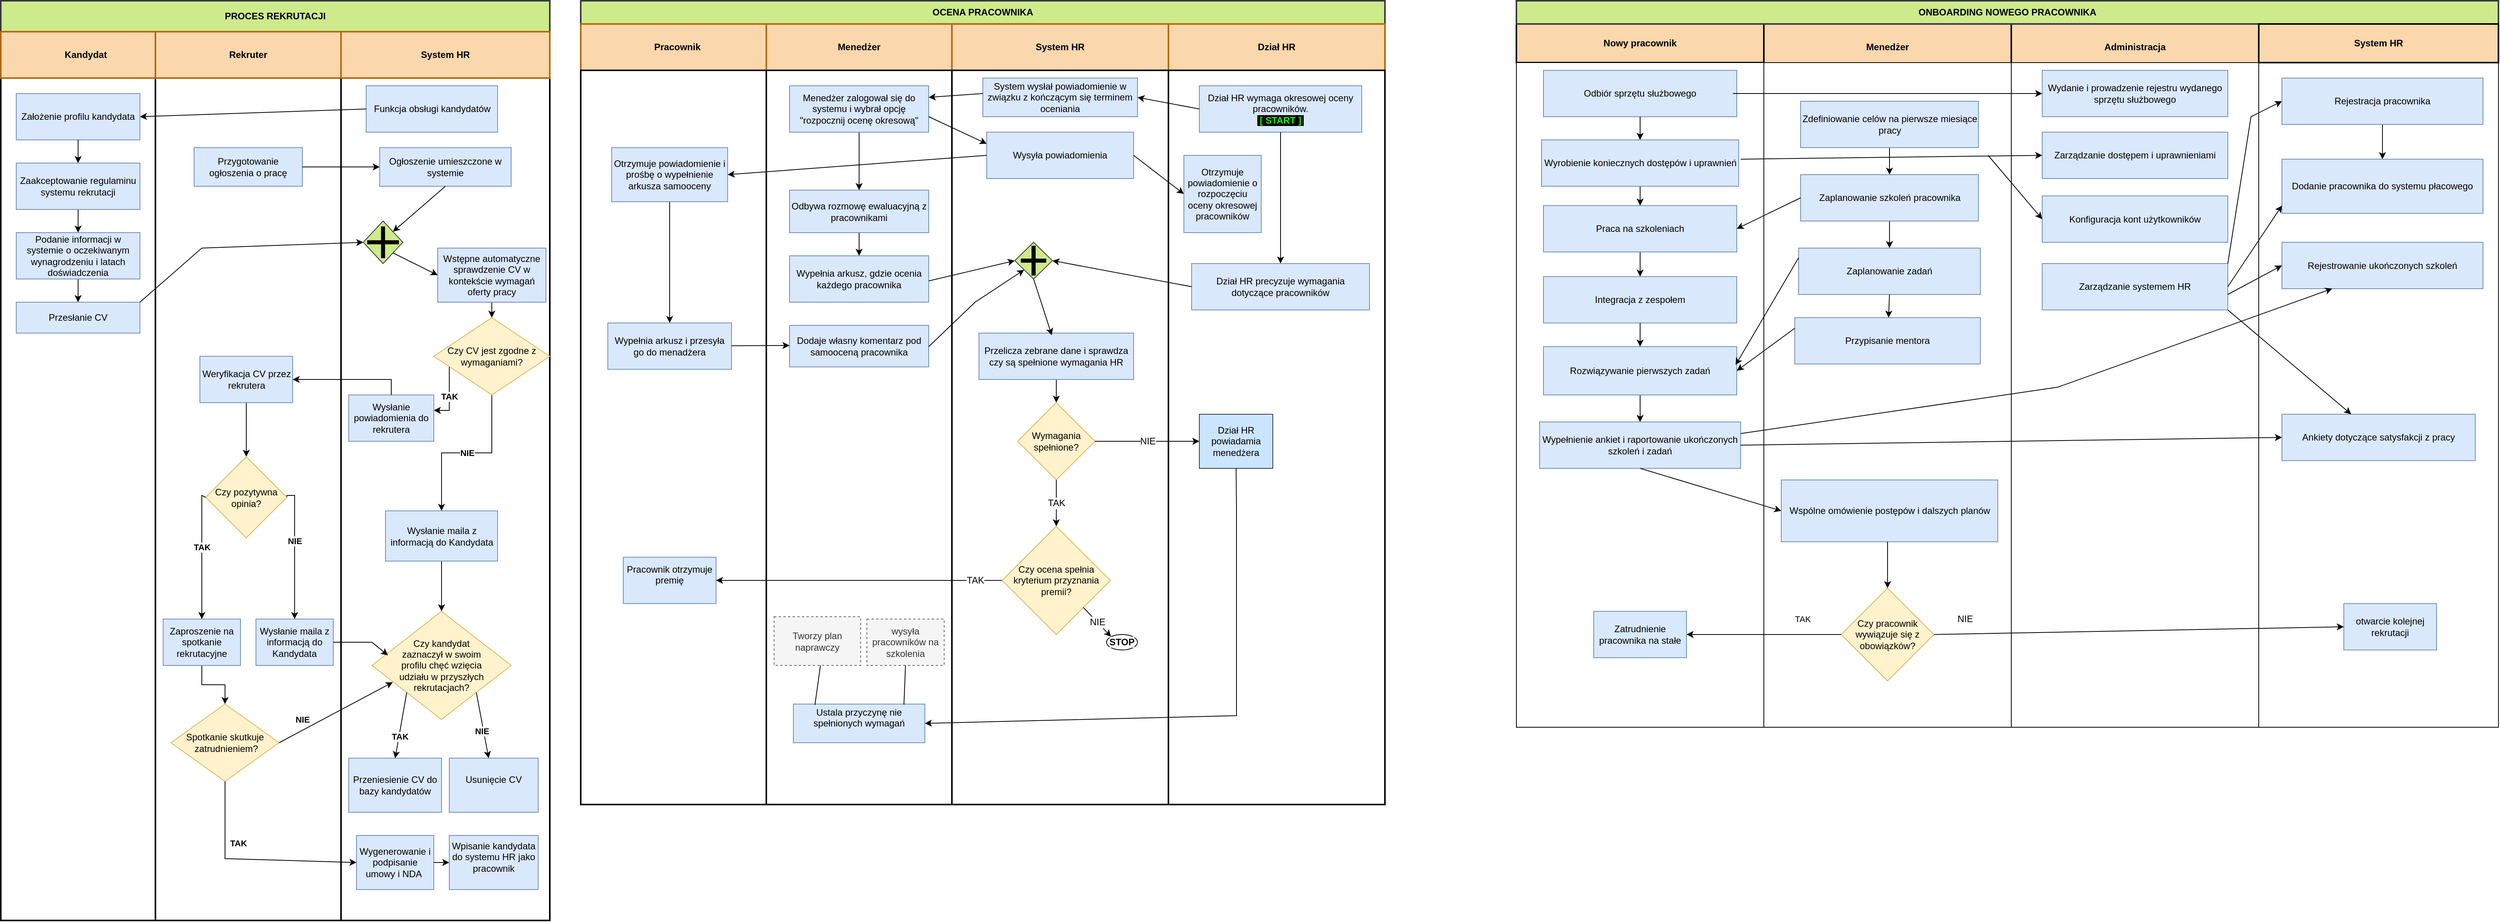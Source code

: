 <mxfile version="26.0.4">
  <diagram id="prtHgNgQTEPvFCAcTncT" name="Page-1">
    <mxGraphModel dx="1453" dy="813" grid="1" gridSize="10" guides="1" tooltips="1" connect="1" arrows="1" fold="1" page="1" pageScale="1" pageWidth="3300" pageHeight="2339" math="0" shadow="0">
      <root>
        <mxCell id="0" />
        <mxCell id="1" parent="0" />
        <mxCell id="icHruYLdTanhfY2WVvGW-3" value="" style="rounded=0;whiteSpace=wrap;html=1;strokeWidth=2;" vertex="1" parent="1">
          <mxGeometry x="40" y="100" width="200" height="1150" as="geometry" />
        </mxCell>
        <mxCell id="icHruYLdTanhfY2WVvGW-4" value="" style="rounded=0;whiteSpace=wrap;html=1;strokeWidth=2;" vertex="1" parent="1">
          <mxGeometry x="240" y="95" width="250" height="1155" as="geometry" />
        </mxCell>
        <mxCell id="icHruYLdTanhfY2WVvGW-5" value="" style="rounded=0;whiteSpace=wrap;html=1;fontStyle=1;fontSize=12;strokeWidth=2;" vertex="1" parent="1">
          <mxGeometry x="480" y="100" width="270" height="1150" as="geometry" />
        </mxCell>
        <mxCell id="icHruYLdTanhfY2WVvGW-6" value="PROCES REKRUTACJI" style="rounded=0;whiteSpace=wrap;html=1;align=center;fillColor=#cdeb8b;strokeColor=#36393d;fontStyle=1;strokeWidth=2;" vertex="1" parent="1">
          <mxGeometry x="40" y="60" width="710" height="40" as="geometry" />
        </mxCell>
        <mxCell id="icHruYLdTanhfY2WVvGW-7" value="Kandydat" style="rounded=0;whiteSpace=wrap;html=1;fillColor=#fad7ac;strokeColor=#b46504;fontStyle=1;strokeWidth=2;" vertex="1" parent="1">
          <mxGeometry x="40" y="100" width="220" height="60" as="geometry" />
        </mxCell>
        <mxCell id="icHruYLdTanhfY2WVvGW-8" value="Rekruter" style="rounded=0;whiteSpace=wrap;html=1;fillColor=#fad7ac;strokeColor=#b46504;fontStyle=1;strokeWidth=2;" vertex="1" parent="1">
          <mxGeometry x="240" y="100" width="240" height="60" as="geometry" />
        </mxCell>
        <mxCell id="icHruYLdTanhfY2WVvGW-9" value="System HR" style="rounded=0;whiteSpace=wrap;html=1;fillColor=#fad7ac;strokeColor=#b46504;fontStyle=1;strokeWidth=2;" vertex="1" parent="1">
          <mxGeometry x="480" y="100" width="270" height="60" as="geometry" />
        </mxCell>
        <mxCell id="icHruYLdTanhfY2WVvGW-13" value="Przesłanie CV" style="rounded=0;whiteSpace=wrap;html=1;fillColor=#dae8fc;strokeColor=#6c8ebf;" vertex="1" parent="1">
          <mxGeometry x="60" y="450" width="160" height="40" as="geometry" />
        </mxCell>
        <mxCell id="icHruYLdTanhfY2WVvGW-14" value="Przygotowanie ogłoszenia o pracę" style="rounded=0;whiteSpace=wrap;html=1;fillColor=#dae8fc;strokeColor=#6c8ebf;" vertex="1" parent="1">
          <mxGeometry x="290" y="250" width="140" height="50" as="geometry" />
        </mxCell>
        <mxCell id="icHruYLdTanhfY2WVvGW-25" value="" style="edgeStyle=orthogonalEdgeStyle;rounded=0;orthogonalLoop=1;jettySize=auto;html=1;" edge="1" parent="1" source="icHruYLdTanhfY2WVvGW-15" target="icHruYLdTanhfY2WVvGW-24">
          <mxGeometry relative="1" as="geometry" />
        </mxCell>
        <mxCell id="icHruYLdTanhfY2WVvGW-15" value="Wstępne automatyczne sprawdzenie CV w kontekście wymagań oferty pracy" style="rounded=0;whiteSpace=wrap;html=1;fillColor=#dae8fc;strokeColor=#6c8ebf;" vertex="1" parent="1">
          <mxGeometry x="605" y="380" width="140" height="70" as="geometry" />
        </mxCell>
        <mxCell id="icHruYLdTanhfY2WVvGW-16" value="Ogłoszenie umieszczone w systemie" style="rounded=0;whiteSpace=wrap;html=1;fillColor=#dae8fc;strokeColor=#6c8ebf;" vertex="1" parent="1">
          <mxGeometry x="530" y="250" width="170" height="50" as="geometry" />
        </mxCell>
        <mxCell id="icHruYLdTanhfY2WVvGW-42" value="NIE" style="edgeStyle=orthogonalEdgeStyle;rounded=0;orthogonalLoop=1;jettySize=auto;html=1;fontStyle=1" edge="1" parent="1" source="icHruYLdTanhfY2WVvGW-24" target="icHruYLdTanhfY2WVvGW-41">
          <mxGeometry relative="1" as="geometry" />
        </mxCell>
        <mxCell id="icHruYLdTanhfY2WVvGW-77" value="TAK" style="edgeStyle=orthogonalEdgeStyle;rounded=0;orthogonalLoop=1;jettySize=auto;html=1;fontStyle=1" edge="1" parent="1" source="icHruYLdTanhfY2WVvGW-24" target="icHruYLdTanhfY2WVvGW-76">
          <mxGeometry relative="1" as="geometry">
            <Array as="points">
              <mxPoint x="620" y="525" />
              <mxPoint x="620" y="590" />
            </Array>
          </mxGeometry>
        </mxCell>
        <mxCell id="icHruYLdTanhfY2WVvGW-24" value="Czy CV jest zgodne z wymaganiami?" style="rhombus;whiteSpace=wrap;html=1;fillColor=#fff2cc;strokeColor=#d6b656;" vertex="1" parent="1">
          <mxGeometry x="600" y="470" width="150" height="100" as="geometry" />
        </mxCell>
        <mxCell id="icHruYLdTanhfY2WVvGW-128" value="" style="edgeStyle=orthogonalEdgeStyle;rounded=0;orthogonalLoop=1;jettySize=auto;html=1;" edge="1" parent="1" source="icHruYLdTanhfY2WVvGW-37" target="icHruYLdTanhfY2WVvGW-43">
          <mxGeometry relative="1" as="geometry" />
        </mxCell>
        <mxCell id="icHruYLdTanhfY2WVvGW-37" value="Weryfikacja CV przez rekrutera" style="rounded=0;whiteSpace=wrap;html=1;fillColor=#dae8fc;strokeColor=#6c8ebf;" vertex="1" parent="1">
          <mxGeometry x="297.5" y="520" width="120" height="60" as="geometry" />
        </mxCell>
        <mxCell id="icHruYLdTanhfY2WVvGW-91" value="" style="edgeStyle=orthogonalEdgeStyle;rounded=0;orthogonalLoop=1;jettySize=auto;html=1;" edge="1" parent="1" source="icHruYLdTanhfY2WVvGW-41" target="icHruYLdTanhfY2WVvGW-80">
          <mxGeometry relative="1" as="geometry" />
        </mxCell>
        <mxCell id="icHruYLdTanhfY2WVvGW-41" value="&lt;div&gt;&lt;span style=&quot;background-color: transparent; color: light-dark(rgb(0, 0, 0), rgb(255, 255, 255));&quot;&gt;Wysłanie maila&amp;nbsp;&lt;/span&gt;&lt;span style=&quot;background-color: transparent; color: light-dark(rgb(0, 0, 0), rgb(255, 255, 255));&quot;&gt;z informacją&amp;nbsp;&lt;/span&gt;&lt;span style=&quot;background-color: transparent; color: light-dark(rgb(0, 0, 0), rgb(255, 255, 255));&quot;&gt;do Kandydata&lt;/span&gt;&lt;/div&gt;" style="whiteSpace=wrap;html=1;fillColor=#dae8fc;strokeColor=#6c8ebf;" vertex="1" parent="1">
          <mxGeometry x="537.5" y="720" width="145" height="65" as="geometry" />
        </mxCell>
        <mxCell id="icHruYLdTanhfY2WVvGW-47" value="NIE" style="edgeStyle=orthogonalEdgeStyle;rounded=0;orthogonalLoop=1;jettySize=auto;html=1;entryX=0.5;entryY=0;entryDx=0;entryDy=0;exitX=1;exitY=0.5;exitDx=0;exitDy=0;fontStyle=1" edge="1" parent="1" source="icHruYLdTanhfY2WVvGW-43" target="icHruYLdTanhfY2WVvGW-45">
          <mxGeometry x="-0.174" relative="1" as="geometry">
            <mxPoint x="410" y="550.075" as="sourcePoint" />
            <mxPoint x="445" y="772.53" as="targetPoint" />
            <Array as="points">
              <mxPoint x="410" y="700" />
              <mxPoint x="420" y="700" />
            </Array>
            <mxPoint as="offset" />
          </mxGeometry>
        </mxCell>
        <mxCell id="icHruYLdTanhfY2WVvGW-43" value="Czy pozytywna opinia?" style="rhombus;whiteSpace=wrap;html=1;rounded=0;fillColor=#fff2cc;strokeColor=#d6b656;" vertex="1" parent="1">
          <mxGeometry x="305" y="650" width="105" height="105" as="geometry" />
        </mxCell>
        <mxCell id="icHruYLdTanhfY2WVvGW-45" value="Wysłanie maila z informacją do Kandydata" style="whiteSpace=wrap;html=1;rounded=0;fillColor=#dae8fc;strokeColor=#6c8ebf;" vertex="1" parent="1">
          <mxGeometry x="370" y="860" width="100" height="60" as="geometry" />
        </mxCell>
        <mxCell id="icHruYLdTanhfY2WVvGW-194" value="" style="edgeStyle=orthogonalEdgeStyle;rounded=0;orthogonalLoop=1;jettySize=auto;html=1;" edge="1" parent="1" source="icHruYLdTanhfY2WVvGW-51" target="icHruYLdTanhfY2WVvGW-193">
          <mxGeometry relative="1" as="geometry" />
        </mxCell>
        <mxCell id="icHruYLdTanhfY2WVvGW-51" value="Zaproszenie na spotkanie rekrutacyjne" style="rounded=0;whiteSpace=wrap;html=1;fillColor=#dae8fc;strokeColor=#6c8ebf;" vertex="1" parent="1">
          <mxGeometry x="250" y="860" width="100" height="60" as="geometry" />
        </mxCell>
        <mxCell id="icHruYLdTanhfY2WVvGW-55" value="TAK" style="endArrow=classic;html=1;rounded=0;exitX=0;exitY=0.5;exitDx=0;exitDy=0;entryX=0.5;entryY=0;entryDx=0;entryDy=0;fontStyle=1" edge="1" parent="1" source="icHruYLdTanhfY2WVvGW-43" target="icHruYLdTanhfY2WVvGW-51">
          <mxGeometry x="-0.116" width="50" height="50" relative="1" as="geometry">
            <mxPoint x="260" y="690" as="sourcePoint" />
            <mxPoint x="310" y="640" as="targetPoint" />
            <Array as="points">
              <mxPoint x="300" y="700" />
            </Array>
            <mxPoint as="offset" />
          </mxGeometry>
        </mxCell>
        <mxCell id="icHruYLdTanhfY2WVvGW-68" value="" style="edgeStyle=orthogonalEdgeStyle;rounded=0;orthogonalLoop=1;jettySize=auto;html=1;" edge="1" parent="1" source="icHruYLdTanhfY2WVvGW-56" target="icHruYLdTanhfY2WVvGW-58">
          <mxGeometry relative="1" as="geometry" />
        </mxCell>
        <mxCell id="icHruYLdTanhfY2WVvGW-56" value="Zaakceptowanie regulaminu systemu rekrutacji" style="rounded=0;whiteSpace=wrap;html=1;fillColor=#dae8fc;strokeColor=#6c8ebf;" vertex="1" parent="1">
          <mxGeometry x="60" y="270" width="160" height="60" as="geometry" />
        </mxCell>
        <mxCell id="icHruYLdTanhfY2WVvGW-69" value="" style="edgeStyle=orthogonalEdgeStyle;rounded=0;orthogonalLoop=1;jettySize=auto;html=1;" edge="1" parent="1" source="icHruYLdTanhfY2WVvGW-58" target="icHruYLdTanhfY2WVvGW-13">
          <mxGeometry relative="1" as="geometry" />
        </mxCell>
        <mxCell id="icHruYLdTanhfY2WVvGW-58" value="Podanie informacji w systemie o oczekiwanym wynagrodzeniu i latach doświadczenia" style="rounded=0;whiteSpace=wrap;html=1;fillColor=#dae8fc;strokeColor=#6c8ebf;" vertex="1" parent="1">
          <mxGeometry x="60" y="360" width="160" height="60" as="geometry" />
        </mxCell>
        <mxCell id="icHruYLdTanhfY2WVvGW-59" value="Założenie profilu kandydata" style="rounded=0;whiteSpace=wrap;html=1;fillColor=#dae8fc;strokeColor=#6c8ebf;" vertex="1" parent="1">
          <mxGeometry x="60" y="180" width="160" height="60" as="geometry" />
        </mxCell>
        <mxCell id="icHruYLdTanhfY2WVvGW-60" value="Funkcja obsługi kandydatów" style="rounded=0;whiteSpace=wrap;html=1;fillColor=#dae8fc;strokeColor=#6c8ebf;" vertex="1" parent="1">
          <mxGeometry x="512.5" y="170" width="170" height="60" as="geometry" />
        </mxCell>
        <mxCell id="icHruYLdTanhfY2WVvGW-63" value="" style="endArrow=classic;html=1;rounded=0;entryX=1;entryY=0.5;entryDx=0;entryDy=0;exitX=0;exitY=0.5;exitDx=0;exitDy=0;" edge="1" parent="1" source="icHruYLdTanhfY2WVvGW-60" target="icHruYLdTanhfY2WVvGW-59">
          <mxGeometry width="50" height="50" relative="1" as="geometry">
            <mxPoint x="520" y="210" as="sourcePoint" />
            <mxPoint x="580" y="160" as="targetPoint" />
          </mxGeometry>
        </mxCell>
        <mxCell id="icHruYLdTanhfY2WVvGW-65" value="" style="endArrow=classic;html=1;rounded=0;entryX=0.5;entryY=0;entryDx=0;entryDy=0;exitX=0.5;exitY=1;exitDx=0;exitDy=0;" edge="1" parent="1" source="icHruYLdTanhfY2WVvGW-59" target="icHruYLdTanhfY2WVvGW-56">
          <mxGeometry width="50" height="50" relative="1" as="geometry">
            <mxPoint x="160" y="240" as="sourcePoint" />
            <mxPoint x="210" y="190" as="targetPoint" />
          </mxGeometry>
        </mxCell>
        <mxCell id="icHruYLdTanhfY2WVvGW-74" value="" style="endArrow=classic;html=1;rounded=0;entryX=0;entryY=0.5;entryDx=0;entryDy=0;exitX=1;exitY=0.5;exitDx=0;exitDy=0;" edge="1" parent="1" source="icHruYLdTanhfY2WVvGW-14" target="icHruYLdTanhfY2WVvGW-16">
          <mxGeometry width="50" height="50" relative="1" as="geometry">
            <mxPoint x="430" y="290" as="sourcePoint" />
            <mxPoint x="480" y="240" as="targetPoint" />
          </mxGeometry>
        </mxCell>
        <mxCell id="icHruYLdTanhfY2WVvGW-76" value="Wysłanie powiadomienia do rekrutera" style="rounded=0;whiteSpace=wrap;html=1;fillColor=#dae8fc;strokeColor=#6c8ebf;" vertex="1" parent="1">
          <mxGeometry x="490" y="570" width="110" height="60" as="geometry" />
        </mxCell>
        <mxCell id="icHruYLdTanhfY2WVvGW-78" value="" style="endArrow=classic;html=1;rounded=0;entryX=1;entryY=0.5;entryDx=0;entryDy=0;exitX=0.5;exitY=0;exitDx=0;exitDy=0;" edge="1" parent="1" source="icHruYLdTanhfY2WVvGW-76" target="icHruYLdTanhfY2WVvGW-37">
          <mxGeometry width="50" height="50" relative="1" as="geometry">
            <mxPoint x="540" y="542.5" as="sourcePoint" />
            <mxPoint x="590" y="492.5" as="targetPoint" />
            <Array as="points">
              <mxPoint x="545" y="550" />
            </Array>
          </mxGeometry>
        </mxCell>
        <mxCell id="icHruYLdTanhfY2WVvGW-80" value="Czy kandydat &lt;br&gt;zaznaczył w swoim &lt;br&gt;profilu chęć wzięcia &lt;br&gt;udziału w przyszłych rekrutacjach?" style="rhombus;whiteSpace=wrap;html=1;fillColor=#fff2cc;strokeColor=#d6b656;" vertex="1" parent="1">
          <mxGeometry x="520" y="850" width="180" height="140" as="geometry" />
        </mxCell>
        <mxCell id="icHruYLdTanhfY2WVvGW-92" value="&lt;div&gt;&lt;br&gt;&lt;/div&gt;Usunięcie CV&lt;br&gt;&lt;br&gt;&lt;div&gt;&lt;br/&gt;&lt;/div&gt;" style="rounded=0;whiteSpace=wrap;html=1;fillColor=#dae8fc;strokeColor=#6c8ebf;" vertex="1" parent="1">
          <mxGeometry x="620" y="1040" width="115" height="70" as="geometry" />
        </mxCell>
        <mxCell id="icHruYLdTanhfY2WVvGW-93" value="&lt;br&gt;Przeniesienie CV do bazy kandydatów&lt;br&gt;&lt;div&gt;&lt;br/&gt;&lt;/div&gt;" style="rounded=0;whiteSpace=wrap;html=1;fillColor=#dae8fc;strokeColor=#6c8ebf;" vertex="1" parent="1">
          <mxGeometry x="490" y="1040" width="120" height="70" as="geometry" />
        </mxCell>
        <mxCell id="icHruYLdTanhfY2WVvGW-96" value="" style="endArrow=classic;html=1;rounded=0;entryX=0.5;entryY=0;entryDx=0;entryDy=0;exitX=0;exitY=1;exitDx=0;exitDy=0;" edge="1" parent="1" source="icHruYLdTanhfY2WVvGW-80" target="icHruYLdTanhfY2WVvGW-93">
          <mxGeometry width="50" height="50" relative="1" as="geometry">
            <mxPoint x="560" y="840" as="sourcePoint" />
            <mxPoint x="610" y="790" as="targetPoint" />
            <Array as="points" />
          </mxGeometry>
        </mxCell>
        <mxCell id="icHruYLdTanhfY2WVvGW-99" value="TAK" style="edgeLabel;html=1;align=center;verticalAlign=middle;resizable=0;points=[];fontStyle=1" vertex="1" connectable="0" parent="icHruYLdTanhfY2WVvGW-96">
          <mxGeometry x="0.317" y="1" relative="1" as="geometry">
            <mxPoint as="offset" />
          </mxGeometry>
        </mxCell>
        <mxCell id="icHruYLdTanhfY2WVvGW-97" value="" style="endArrow=classic;html=1;rounded=0;exitX=1;exitY=1;exitDx=0;exitDy=0;" edge="1" parent="1" source="icHruYLdTanhfY2WVvGW-80" target="icHruYLdTanhfY2WVvGW-92">
          <mxGeometry width="50" height="50" relative="1" as="geometry">
            <mxPoint x="630" y="940" as="sourcePoint" />
            <mxPoint x="680" y="890" as="targetPoint" />
          </mxGeometry>
        </mxCell>
        <mxCell id="icHruYLdTanhfY2WVvGW-98" value="NIE" style="edgeLabel;html=1;align=center;verticalAlign=middle;resizable=0;points=[];fontStyle=1" vertex="1" connectable="0" parent="icHruYLdTanhfY2WVvGW-97">
          <mxGeometry x="-0.04" y="-1" relative="1" as="geometry">
            <mxPoint y="9" as="offset" />
          </mxGeometry>
        </mxCell>
        <mxCell id="icHruYLdTanhfY2WVvGW-101" value="" style="rhombus;whiteSpace=wrap;html=1;fillColor=#cdeb8b;strokeColor=#36393d;" vertex="1" parent="1">
          <mxGeometry x="508.75" y="345" width="51.25" height="55" as="geometry" />
        </mxCell>
        <mxCell id="icHruYLdTanhfY2WVvGW-102" value="" style="shape=cross;whiteSpace=wrap;html=1;shadow=0;gradientColor=none;fillColor=#000000;size=0.104;" vertex="1" parent="1">
          <mxGeometry x="514.38" y="352.5" width="40" height="40" as="geometry" />
        </mxCell>
        <mxCell id="icHruYLdTanhfY2WVvGW-105" value="" style="endArrow=classic;html=1;rounded=0;entryX=0;entryY=0.5;entryDx=0;entryDy=0;" edge="1" parent="1" target="icHruYLdTanhfY2WVvGW-101">
          <mxGeometry width="50" height="50" relative="1" as="geometry">
            <mxPoint x="220" y="450" as="sourcePoint" />
            <mxPoint x="270" y="400" as="targetPoint" />
            <Array as="points">
              <mxPoint x="300" y="380" />
            </Array>
          </mxGeometry>
        </mxCell>
        <mxCell id="icHruYLdTanhfY2WVvGW-106" value="" style="endArrow=classic;html=1;rounded=0;entryX=1;entryY=0;entryDx=0;entryDy=0;exitX=0.5;exitY=1;exitDx=0;exitDy=0;" edge="1" parent="1" source="icHruYLdTanhfY2WVvGW-16" target="icHruYLdTanhfY2WVvGW-101">
          <mxGeometry width="50" height="50" relative="1" as="geometry">
            <mxPoint x="600" y="310" as="sourcePoint" />
            <mxPoint x="650" y="260" as="targetPoint" />
          </mxGeometry>
        </mxCell>
        <mxCell id="icHruYLdTanhfY2WVvGW-108" value="" style="endArrow=classic;html=1;rounded=0;entryX=0;entryY=0.5;entryDx=0;entryDy=0;exitX=1;exitY=1;exitDx=0;exitDy=0;" edge="1" parent="1" source="icHruYLdTanhfY2WVvGW-101" target="icHruYLdTanhfY2WVvGW-15">
          <mxGeometry width="50" height="50" relative="1" as="geometry">
            <mxPoint x="555" y="395" as="sourcePoint" />
            <mxPoint x="605" y="345" as="targetPoint" />
          </mxGeometry>
        </mxCell>
        <mxCell id="icHruYLdTanhfY2WVvGW-129" value="" style="endArrow=classic;html=1;rounded=0;entryX=0.115;entryY=0.407;entryDx=0;entryDy=0;entryPerimeter=0;" edge="1" parent="1" target="icHruYLdTanhfY2WVvGW-80">
          <mxGeometry width="50" height="50" relative="1" as="geometry">
            <mxPoint x="470" y="890" as="sourcePoint" />
            <mxPoint x="520" y="840" as="targetPoint" />
            <Array as="points">
              <mxPoint x="520" y="890" />
            </Array>
          </mxGeometry>
        </mxCell>
        <mxCell id="icHruYLdTanhfY2WVvGW-130" value="OCENA PRACOWNIKA" style="rounded=0;whiteSpace=wrap;html=1;fillColor=#cdeb8b;strokeColor=#36393d;fontStyle=1;strokeWidth=2;" vertex="1" parent="1">
          <mxGeometry x="790" y="60" width="1040" height="30" as="geometry" />
        </mxCell>
        <mxCell id="icHruYLdTanhfY2WVvGW-131" value="Pracownik" style="rounded=0;whiteSpace=wrap;html=1;fillColor=#fad7ac;strokeColor=#b46504;fontStyle=1;strokeWidth=2;" vertex="1" parent="1">
          <mxGeometry x="790" y="90" width="250" height="60" as="geometry" />
        </mxCell>
        <mxCell id="icHruYLdTanhfY2WVvGW-132" value="Menedżer" style="rounded=0;whiteSpace=wrap;html=1;fillColor=#fad7ac;strokeColor=#b46504;fontStyle=1;strokeWidth=2;" vertex="1" parent="1">
          <mxGeometry x="1030" y="90" width="240" height="60" as="geometry" />
        </mxCell>
        <mxCell id="icHruYLdTanhfY2WVvGW-133" value="System HR" style="rounded=0;whiteSpace=wrap;html=1;fillColor=#fad7ac;strokeColor=#b46504;fontStyle=1;strokeWidth=2;" vertex="1" parent="1">
          <mxGeometry x="1270" y="90" width="280" height="60" as="geometry" />
        </mxCell>
        <mxCell id="icHruYLdTanhfY2WVvGW-135" value="Dział HR" style="rounded=0;whiteSpace=wrap;html=1;fillColor=#fad7ac;strokeColor=#b46504;fontStyle=1;strokeWidth=2;" vertex="1" parent="1">
          <mxGeometry x="1550" y="90" width="280" height="60" as="geometry" />
        </mxCell>
        <mxCell id="icHruYLdTanhfY2WVvGW-136" value="" style="rounded=0;whiteSpace=wrap;html=1;strokeWidth=2;" vertex="1" parent="1">
          <mxGeometry x="790" y="150" width="240" height="950" as="geometry" />
        </mxCell>
        <mxCell id="icHruYLdTanhfY2WVvGW-137" value="" style="rounded=0;whiteSpace=wrap;html=1;strokeWidth=2;" vertex="1" parent="1">
          <mxGeometry x="1030" y="150" width="240" height="950" as="geometry" />
        </mxCell>
        <mxCell id="icHruYLdTanhfY2WVvGW-138" value="" style="rounded=0;whiteSpace=wrap;html=1;strokeWidth=2;" vertex="1" parent="1">
          <mxGeometry x="1270" y="150" width="280" height="950" as="geometry" />
        </mxCell>
        <mxCell id="icHruYLdTanhfY2WVvGW-140" value="" style="rounded=0;whiteSpace=wrap;html=1;strokeWidth=2;fillColor=light-dark(#FFFFFF,#EDEDED);" vertex="1" parent="1">
          <mxGeometry x="1550" y="150" width="280" height="950" as="geometry" />
        </mxCell>
        <mxCell id="icHruYLdTanhfY2WVvGW-180" value="" style="edgeStyle=orthogonalEdgeStyle;rounded=0;orthogonalLoop=1;jettySize=auto;html=1;" edge="1" parent="1" source="icHruYLdTanhfY2WVvGW-142" target="icHruYLdTanhfY2WVvGW-179">
          <mxGeometry relative="1" as="geometry" />
        </mxCell>
        <mxCell id="icHruYLdTanhfY2WVvGW-142" value="Menedżer zalogował się do systemu i wybrał opcję &quot;rozpocznij ocenę okresową&quot;" style="rounded=0;whiteSpace=wrap;html=1;fillColor=#dae8fc;strokeColor=#6c8ebf;" vertex="1" parent="1">
          <mxGeometry x="1060" y="170" width="180" height="60" as="geometry" />
        </mxCell>
        <mxCell id="icHruYLdTanhfY2WVvGW-143" value="Wysyła powiadomienia" style="rounded=0;whiteSpace=wrap;html=1;fillColor=#dae8fc;strokeColor=#6c8ebf;" vertex="1" parent="1">
          <mxGeometry x="1315" y="230" width="190" height="60" as="geometry" />
        </mxCell>
        <mxCell id="icHruYLdTanhfY2WVvGW-144" value="" style="endArrow=classic;html=1;rounded=0;entryX=0;entryY=0.25;entryDx=0;entryDy=0;exitX=1;exitY=0.5;exitDx=0;exitDy=0;" edge="1" parent="1" target="icHruYLdTanhfY2WVvGW-143">
          <mxGeometry width="50" height="50" relative="1" as="geometry">
            <mxPoint x="1240" y="210" as="sourcePoint" />
            <mxPoint x="1315" y="260" as="targetPoint" />
          </mxGeometry>
        </mxCell>
        <mxCell id="icHruYLdTanhfY2WVvGW-154" value="" style="edgeStyle=orthogonalEdgeStyle;rounded=0;orthogonalLoop=1;jettySize=auto;html=1;" edge="1" parent="1" source="icHruYLdTanhfY2WVvGW-146" target="icHruYLdTanhfY2WVvGW-153">
          <mxGeometry relative="1" as="geometry" />
        </mxCell>
        <mxCell id="icHruYLdTanhfY2WVvGW-146" value="Otrzymuje powiadomienie i prośbę o wypełnienie arkusza samooceny" style="rounded=0;whiteSpace=wrap;html=1;fillColor=#dae8fc;strokeColor=#6c8ebf;" vertex="1" parent="1">
          <mxGeometry x="830" y="250" width="150" height="70" as="geometry" />
        </mxCell>
        <mxCell id="icHruYLdTanhfY2WVvGW-147" value="Dział HR wymaga okresowej oceny pracowników.&lt;br&gt;&lt;div&gt;&lt;b style=&quot;color: rgb(0, 255, 0); background-color: rgb(0, 0, 0);&quot;&gt;&amp;nbsp;[ START ]&amp;nbsp;&lt;/b&gt;&lt;/div&gt;" style="rounded=0;whiteSpace=wrap;html=1;fillColor=#dae8fc;strokeColor=#6c8ebf;" vertex="1" parent="1">
          <mxGeometry x="1590" y="170" width="210" height="60" as="geometry" />
        </mxCell>
        <mxCell id="icHruYLdTanhfY2WVvGW-150" value="" style="endArrow=classic;html=1;rounded=0;entryX=0;entryY=0.5;entryDx=0;entryDy=0;exitX=1;exitY=0.5;exitDx=0;exitDy=0;" edge="1" parent="1" source="icHruYLdTanhfY2WVvGW-143" target="icHruYLdTanhfY2WVvGW-151">
          <mxGeometry width="50" height="50" relative="1" as="geometry">
            <mxPoint x="1505" y="260" as="sourcePoint" />
            <mxPoint x="1555" y="210" as="targetPoint" />
          </mxGeometry>
        </mxCell>
        <mxCell id="icHruYLdTanhfY2WVvGW-151" value="Otrzymuje powiadomienie o rozpoczęciu oceny okresowej pracowników" style="rounded=0;whiteSpace=wrap;html=1;fillColor=#dae8fc;strokeColor=#6c8ebf;" vertex="1" parent="1">
          <mxGeometry x="1570" y="260" width="100" height="100" as="geometry" />
        </mxCell>
        <mxCell id="icHruYLdTanhfY2WVvGW-152" value="" style="endArrow=classic;html=1;rounded=0;entryX=1;entryY=0.5;entryDx=0;entryDy=0;" edge="1" parent="1" target="icHruYLdTanhfY2WVvGW-146">
          <mxGeometry width="50" height="50" relative="1" as="geometry">
            <mxPoint x="1315" y="260" as="sourcePoint" />
            <mxPoint x="1365" y="210" as="targetPoint" />
          </mxGeometry>
        </mxCell>
        <mxCell id="icHruYLdTanhfY2WVvGW-153" value="Wypełnia arkusz i przesyła go do menadżera" style="whiteSpace=wrap;html=1;rounded=0;fillColor=#dae8fc;strokeColor=#6c8ebf;" vertex="1" parent="1">
          <mxGeometry x="825" y="476.88" width="160" height="60" as="geometry" />
        </mxCell>
        <mxCell id="icHruYLdTanhfY2WVvGW-187" value="" style="edgeStyle=orthogonalEdgeStyle;rounded=0;orthogonalLoop=1;jettySize=auto;html=1;" edge="1" parent="1" source="icHruYLdTanhfY2WVvGW-155" target="icHruYLdTanhfY2WVvGW-186">
          <mxGeometry relative="1" as="geometry" />
        </mxCell>
        <mxCell id="icHruYLdTanhfY2WVvGW-155" value="Przelicza zebrane dane i sprawdza czy są spełnione wymagania HR" style="rounded=0;whiteSpace=wrap;html=1;fillColor=#dae8fc;strokeColor=#6c8ebf;" vertex="1" parent="1">
          <mxGeometry x="1305" y="490" width="200" height="60" as="geometry" />
        </mxCell>
        <mxCell id="icHruYLdTanhfY2WVvGW-157" value="Wypełnia arkusz, gdzie ocenia każdego pracownika" style="rounded=0;whiteSpace=wrap;html=1;fillColor=#dae8fc;strokeColor=#6c8ebf;" vertex="1" parent="1">
          <mxGeometry x="1060" y="390" width="180" height="60" as="geometry" />
        </mxCell>
        <mxCell id="icHruYLdTanhfY2WVvGW-167" value="" style="endArrow=classic;html=1;rounded=0;entryX=0.5;entryY=0;entryDx=0;entryDy=0;exitX=0.5;exitY=1;exitDx=0;exitDy=0;" edge="1" parent="1" source="icHruYLdTanhfY2WVvGW-147" target="icHruYLdTanhfY2WVvGW-168">
          <mxGeometry width="50" height="50" relative="1" as="geometry">
            <mxPoint x="1690" y="230" as="sourcePoint" />
            <mxPoint x="1690" y="390" as="targetPoint" />
          </mxGeometry>
        </mxCell>
        <mxCell id="icHruYLdTanhfY2WVvGW-168" value="Dział HR precyzuje wymagania &lt;br&gt;dotyczące pracowników" style="rounded=0;whiteSpace=wrap;html=1;fillColor=#dae8fc;strokeColor=#6c8ebf;" vertex="1" parent="1">
          <mxGeometry x="1580" y="400" width="230" height="60" as="geometry" />
        </mxCell>
        <mxCell id="icHruYLdTanhfY2WVvGW-171" value="Dodaje własny komentarz pod samooceną pracownika" style="rounded=0;whiteSpace=wrap;html=1;fillColor=#dae8fc;strokeColor=#6c8ebf;" vertex="1" parent="1">
          <mxGeometry x="1060" y="480" width="180" height="53.76" as="geometry" />
        </mxCell>
        <mxCell id="icHruYLdTanhfY2WVvGW-172" value="" style="endArrow=classic;html=1;rounded=0;" edge="1" parent="1">
          <mxGeometry width="50" height="50" relative="1" as="geometry">
            <mxPoint x="985" y="506.35" as="sourcePoint" />
            <mxPoint x="1060" y="506" as="targetPoint" />
          </mxGeometry>
        </mxCell>
        <mxCell id="icHruYLdTanhfY2WVvGW-181" value="" style="edgeStyle=orthogonalEdgeStyle;rounded=0;orthogonalLoop=1;jettySize=auto;html=1;" edge="1" parent="1" source="icHruYLdTanhfY2WVvGW-179" target="icHruYLdTanhfY2WVvGW-157">
          <mxGeometry relative="1" as="geometry" />
        </mxCell>
        <mxCell id="icHruYLdTanhfY2WVvGW-179" value="Odbywa rozmowę ewaluacyjną z pracownikami" style="rounded=0;whiteSpace=wrap;html=1;fillColor=#dae8fc;strokeColor=#6c8ebf;" vertex="1" parent="1">
          <mxGeometry x="1060" y="305" width="180" height="55" as="geometry" />
        </mxCell>
        <mxCell id="icHruYLdTanhfY2WVvGW-186" value="Wymagania spełnione?" style="rhombus;whiteSpace=wrap;html=1;rounded=0;fillColor=#fff2cc;strokeColor=#d6b656;" vertex="1" parent="1">
          <mxGeometry x="1355" y="580" width="100" height="100" as="geometry" />
        </mxCell>
        <mxCell id="icHruYLdTanhfY2WVvGW-188" value="Dział HR powiadamia menedżera" style="rounded=0;whiteSpace=wrap;html=1;fillColor=#cce5ff;strokeColor=#36393d;" vertex="1" parent="1">
          <mxGeometry x="1590" y="595" width="95" height="70" as="geometry" />
        </mxCell>
        <mxCell id="icHruYLdTanhfY2WVvGW-190" value="NIE" style="endArrow=classic;html=1;rounded=0;entryX=0;entryY=0.5;entryDx=0;entryDy=0;exitX=1;exitY=0.5;exitDx=0;exitDy=0;fontSize=12;" edge="1" parent="1" source="icHruYLdTanhfY2WVvGW-186" target="icHruYLdTanhfY2WVvGW-188">
          <mxGeometry width="50" height="50" relative="1" as="geometry">
            <mxPoint x="1455" y="610" as="sourcePoint" />
            <mxPoint x="1505" y="560" as="targetPoint" />
          </mxGeometry>
        </mxCell>
        <mxCell id="icHruYLdTanhfY2WVvGW-193" value="Spotkanie skutkuje&lt;br&gt;&amp;nbsp;zatrudnieniem?" style="rhombus;whiteSpace=wrap;html=1;rounded=0;fillColor=#fff2cc;strokeColor=#d6b656;" vertex="1" parent="1">
          <mxGeometry x="260" y="970" width="140" height="100" as="geometry" />
        </mxCell>
        <mxCell id="icHruYLdTanhfY2WVvGW-199" value="Wygenerowanie i podpisanie umowy i NDA&amp;nbsp;" style="whiteSpace=wrap;html=1;rounded=0;fillColor=#dae8fc;strokeColor=#6c8ebf;" vertex="1" parent="1">
          <mxGeometry x="500" y="1140" width="100" height="70" as="geometry" />
        </mxCell>
        <mxCell id="icHruYLdTanhfY2WVvGW-202" value="" style="endArrow=classic;html=1;rounded=0;entryX=0;entryY=0.5;entryDx=0;entryDy=0;" edge="1" parent="1" target="icHruYLdTanhfY2WVvGW-199">
          <mxGeometry width="50" height="50" relative="1" as="geometry">
            <mxPoint x="330" y="1070" as="sourcePoint" />
            <mxPoint x="380" y="1020" as="targetPoint" />
            <Array as="points">
              <mxPoint x="330" y="1170" />
            </Array>
          </mxGeometry>
        </mxCell>
        <mxCell id="icHruYLdTanhfY2WVvGW-203" value="TAK" style="edgeLabel;html=1;align=center;verticalAlign=middle;resizable=0;points=[];fontStyle=1" vertex="1" connectable="0" parent="icHruYLdTanhfY2WVvGW-202">
          <mxGeometry x="0.248" y="2" relative="1" as="geometry">
            <mxPoint x="-52" y="-20" as="offset" />
          </mxGeometry>
        </mxCell>
        <mxCell id="icHruYLdTanhfY2WVvGW-205" value="" style="endArrow=classic;html=1;rounded=0;entryX=0.15;entryY=0.655;entryDx=0;entryDy=0;entryPerimeter=0;exitX=1;exitY=0.5;exitDx=0;exitDy=0;" edge="1" parent="1" source="icHruYLdTanhfY2WVvGW-193" target="icHruYLdTanhfY2WVvGW-80">
          <mxGeometry width="50" height="50" relative="1" as="geometry">
            <mxPoint x="377.86" y="1012.9" as="sourcePoint" />
            <mxPoint x="537.5" y="940.0" as="targetPoint" />
          </mxGeometry>
        </mxCell>
        <mxCell id="icHruYLdTanhfY2WVvGW-207" value="NIE" style="edgeLabel;html=1;align=center;verticalAlign=middle;resizable=0;points=[];fontStyle=1" vertex="1" connectable="0" parent="icHruYLdTanhfY2WVvGW-205">
          <mxGeometry x="-0.366" y="-1" relative="1" as="geometry">
            <mxPoint x="-17" y="-6" as="offset" />
          </mxGeometry>
        </mxCell>
        <mxCell id="icHruYLdTanhfY2WVvGW-209" value="" style="endArrow=classic;html=1;rounded=0;exitX=1;exitY=0.5;exitDx=0;exitDy=0;entryX=0;entryY=0.5;entryDx=0;entryDy=0;" edge="1" parent="1" source="icHruYLdTanhfY2WVvGW-199" target="icHruYLdTanhfY2WVvGW-210">
          <mxGeometry width="50" height="50" relative="1" as="geometry">
            <mxPoint x="620" y="1180" as="sourcePoint" />
            <mxPoint x="650" y="1180" as="targetPoint" />
          </mxGeometry>
        </mxCell>
        <mxCell id="icHruYLdTanhfY2WVvGW-210" value="Wpisanie kandydata do systemu HR jako pracownik&lt;br&gt;&lt;div&gt;&lt;br/&gt;&lt;/div&gt;" style="rounded=0;whiteSpace=wrap;html=1;fillColor=#dae8fc;strokeColor=#6c8ebf;" vertex="1" parent="1">
          <mxGeometry x="620" y="1140" width="115" height="70" as="geometry" />
        </mxCell>
        <mxCell id="icHruYLdTanhfY2WVvGW-215" value="" style="endArrow=classic;html=1;rounded=0;entryX=1;entryY=0.5;entryDx=0;entryDy=0;exitX=0.5;exitY=1;exitDx=0;exitDy=0;" edge="1" parent="1" source="icHruYLdTanhfY2WVvGW-188" target="icHruYLdTanhfY2WVvGW-213">
          <mxGeometry width="50" height="50" relative="1" as="geometry">
            <mxPoint x="1630" y="660" as="sourcePoint" />
            <mxPoint x="1680" y="595" as="targetPoint" />
            <Array as="points">
              <mxPoint x="1638" y="710" />
              <mxPoint x="1638" y="985" />
            </Array>
          </mxGeometry>
        </mxCell>
        <mxCell id="icHruYLdTanhfY2WVvGW-216" value="" style="rhombus;whiteSpace=wrap;html=1;fillColor=#cdeb8b;strokeColor=#36393d;" vertex="1" parent="1">
          <mxGeometry x="1351.25" y="372.5" width="48.75" height="47.5" as="geometry" />
        </mxCell>
        <mxCell id="icHruYLdTanhfY2WVvGW-217" value="" style="shape=cross;whiteSpace=wrap;html=1;size=0.135;fillColor=#000000;" vertex="1" parent="1">
          <mxGeometry x="1359.68" y="377.5" width="31.88" height="37.5" as="geometry" />
        </mxCell>
        <mxCell id="icHruYLdTanhfY2WVvGW-218" value="" style="endArrow=classic;html=1;rounded=0;entryX=0;entryY=1;entryDx=0;entryDy=0;" edge="1" parent="1" target="icHruYLdTanhfY2WVvGW-216">
          <mxGeometry width="50" height="50" relative="1" as="geometry">
            <mxPoint x="1240" y="507.5" as="sourcePoint" />
            <mxPoint x="1290" y="457.5" as="targetPoint" />
            <Array as="points">
              <mxPoint x="1300" y="450" />
            </Array>
          </mxGeometry>
        </mxCell>
        <mxCell id="icHruYLdTanhfY2WVvGW-219" value="" style="endArrow=classic;html=1;rounded=0;entryX=1;entryY=0.5;entryDx=0;entryDy=0;" edge="1" parent="1" target="icHruYLdTanhfY2WVvGW-216">
          <mxGeometry width="50" height="50" relative="1" as="geometry">
            <mxPoint x="1580" y="430" as="sourcePoint" />
            <mxPoint x="1630" y="380" as="targetPoint" />
          </mxGeometry>
        </mxCell>
        <mxCell id="icHruYLdTanhfY2WVvGW-221" value="" style="endArrow=classic;html=1;rounded=0;entryX=0;entryY=0.5;entryDx=0;entryDy=0;" edge="1" parent="1" target="icHruYLdTanhfY2WVvGW-216">
          <mxGeometry width="50" height="50" relative="1" as="geometry">
            <mxPoint x="1240" y="422.5" as="sourcePoint" />
            <mxPoint x="1290" y="372.5" as="targetPoint" />
          </mxGeometry>
        </mxCell>
        <mxCell id="icHruYLdTanhfY2WVvGW-222" value="" style="endArrow=classic;html=1;rounded=0;entryX=0.471;entryY=0.046;entryDx=0;entryDy=0;entryPerimeter=0;exitX=0.5;exitY=1;exitDx=0;exitDy=0;" edge="1" parent="1" source="icHruYLdTanhfY2WVvGW-216" target="icHruYLdTanhfY2WVvGW-155">
          <mxGeometry width="50" height="50" relative="1" as="geometry">
            <mxPoint x="1390" y="457.5" as="sourcePoint" />
            <mxPoint x="1440" y="407.5" as="targetPoint" />
          </mxGeometry>
        </mxCell>
        <mxCell id="icHruYLdTanhfY2WVvGW-225" value="Tworzy plan naprawczy" style="whiteSpace=wrap;html=1;rounded=0;dashed=1;fillColor=#f5f5f5;fontColor=#333333;strokeColor=#666666;" vertex="1" parent="1">
          <mxGeometry x="1040" y="857" width="112" height="63" as="geometry" />
        </mxCell>
        <mxCell id="icHruYLdTanhfY2WVvGW-230" value="wysyła pracowników na szkolenia" style="rounded=0;whiteSpace=wrap;html=1;dashed=1;fillColor=#f5f5f5;strokeColor=#666666;fontColor=#333333;" vertex="1" parent="1">
          <mxGeometry x="1160" y="860" width="100" height="60" as="geometry" />
        </mxCell>
        <mxCell id="icHruYLdTanhfY2WVvGW-213" value="Ustala przyczynę nie spełnionych wymagań&lt;div&gt;&lt;br/&gt;&lt;/div&gt;" style="whiteSpace=wrap;html=1;rounded=0;fillColor=#dae8fc;strokeColor=#6c8ebf;" vertex="1" parent="1">
          <mxGeometry x="1065" y="970" width="170" height="50" as="geometry" />
        </mxCell>
        <mxCell id="icHruYLdTanhfY2WVvGW-237" value="TAK" style="endArrow=classic;html=1;rounded=0;exitX=0.5;exitY=1;exitDx=0;exitDy=0;fontSize=12;" edge="1" parent="1" source="icHruYLdTanhfY2WVvGW-186">
          <mxGeometry width="50" height="50" relative="1" as="geometry">
            <mxPoint x="1351.25" y="640" as="sourcePoint" />
            <mxPoint x="1405" y="740" as="targetPoint" />
            <mxPoint as="offset" />
          </mxGeometry>
        </mxCell>
        <mxCell id="icHruYLdTanhfY2WVvGW-238" value="Pracownik otrzymuje premię&lt;br&gt;&lt;div&gt;&lt;br/&gt;&lt;/div&gt;" style="rounded=0;whiteSpace=wrap;html=1;fillColor=#dae8fc;strokeColor=#6c8ebf;" vertex="1" parent="1">
          <mxGeometry x="845" y="780" width="120" height="60" as="geometry" />
        </mxCell>
        <mxCell id="icHruYLdTanhfY2WVvGW-239" value="" style="endArrow=classic;html=1;rounded=0;entryX=1;entryY=0.5;entryDx=0;entryDy=0;exitX=0;exitY=0.5;exitDx=0;exitDy=0;" edge="1" parent="1" source="icHruYLdTanhfY2WVvGW-241" target="icHruYLdTanhfY2WVvGW-238">
          <mxGeometry width="50" height="50" relative="1" as="geometry">
            <mxPoint x="1330" y="770" as="sourcePoint" />
            <mxPoint x="1330" y="730" as="targetPoint" />
            <Array as="points">
              <mxPoint x="1310" y="810" />
            </Array>
          </mxGeometry>
        </mxCell>
        <mxCell id="icHruYLdTanhfY2WVvGW-240" value="TAK" style="edgeLabel;html=1;align=center;verticalAlign=middle;resizable=0;points=[];fontSize=12;" vertex="1" connectable="0" parent="icHruYLdTanhfY2WVvGW-239">
          <mxGeometry x="0.069" y="1" relative="1" as="geometry">
            <mxPoint x="163" y="-1" as="offset" />
          </mxGeometry>
        </mxCell>
        <mxCell id="icHruYLdTanhfY2WVvGW-241" value="Czy ocena spełnia kryterium przyznania premii?" style="rhombus;whiteSpace=wrap;html=1;align=center;fillColor=#fff2cc;strokeColor=#d6b656;" vertex="1" parent="1">
          <mxGeometry x="1335" y="740" width="140" height="140" as="geometry" />
        </mxCell>
        <mxCell id="icHruYLdTanhfY2WVvGW-243" value="&lt;font style=&quot;color: rgb(0, 0, 0);&quot;&gt;&lt;b style=&quot;background-color: rgb(255, 255, 255);&quot;&gt;STOP&lt;/b&gt;&lt;/font&gt;" style="ellipse;whiteSpace=wrap;html=1;fillColor=light-dark(#ffffff, #ededed);strokeColor=#000000;" vertex="1" parent="1">
          <mxGeometry x="1470" y="880" width="40" height="20" as="geometry" />
        </mxCell>
        <mxCell id="icHruYLdTanhfY2WVvGW-244" value="&lt;font&gt;NIE&lt;/font&gt;" style="endArrow=classic;html=1;rounded=0;entryX=0;entryY=0;entryDx=0;entryDy=0;exitX=1;exitY=1;exitDx=0;exitDy=0;fontSize=12;" edge="1" parent="1" source="icHruYLdTanhfY2WVvGW-241" target="icHruYLdTanhfY2WVvGW-243">
          <mxGeometry width="50" height="50" relative="1" as="geometry">
            <mxPoint x="1320" y="800" as="sourcePoint" />
            <mxPoint x="1370" y="750" as="targetPoint" />
          </mxGeometry>
        </mxCell>
        <mxCell id="icHruYLdTanhfY2WVvGW-259" value="" style="edgeStyle=orthogonalEdgeStyle;rounded=0;orthogonalLoop=1;jettySize=auto;html=1;" edge="1" parent="1" source="icHruYLdTanhfY2WVvGW-246" target="icHruYLdTanhfY2WVvGW-254">
          <mxGeometry relative="1" as="geometry" />
        </mxCell>
        <mxCell id="icHruYLdTanhfY2WVvGW-246" value="Nowy pracownik" style="rounded=0;whiteSpace=wrap;html=1;fillColor=#fad7ac;strokeColor=default;strokeWidth=2;fontStyle=1;gradientColor=none;" vertex="1" parent="1">
          <mxGeometry x="2000" y="90" width="320" height="50" as="geometry" />
        </mxCell>
        <mxCell id="icHruYLdTanhfY2WVvGW-247" value="System wysłał powiadomienie w związku z kończącym się terminem oceniania" style="rounded=0;whiteSpace=wrap;html=1;fillColor=#dae8fc;strokeColor=#6c8ebf;" vertex="1" parent="1">
          <mxGeometry x="1310" y="160" width="200" height="50" as="geometry" />
        </mxCell>
        <mxCell id="icHruYLdTanhfY2WVvGW-249" value="" style="endArrow=classic;html=1;rounded=0;entryX=1;entryY=0.5;entryDx=0;entryDy=0;" edge="1" parent="1" target="icHruYLdTanhfY2WVvGW-247">
          <mxGeometry width="50" height="50" relative="1" as="geometry">
            <mxPoint x="1590" y="200" as="sourcePoint" />
            <mxPoint x="1640" y="150" as="targetPoint" />
          </mxGeometry>
        </mxCell>
        <mxCell id="icHruYLdTanhfY2WVvGW-250" value="" style="endArrow=classic;html=1;rounded=0;entryX=1;entryY=0.25;entryDx=0;entryDy=0;" edge="1" parent="1" target="icHruYLdTanhfY2WVvGW-142">
          <mxGeometry width="50" height="50" relative="1" as="geometry">
            <mxPoint x="1310" y="180" as="sourcePoint" />
            <mxPoint x="1360" y="130" as="targetPoint" />
          </mxGeometry>
        </mxCell>
        <mxCell id="icHruYLdTanhfY2WVvGW-251" value="Administracja" style="rounded=0;whiteSpace=wrap;html=1;fillColor=#fad7ac;strokeColor=default;strokeWidth=2;fontStyle=1;gradientColor=none;" vertex="1" parent="1">
          <mxGeometry x="2640" y="90" width="320" height="60" as="geometry" />
        </mxCell>
        <mxCell id="icHruYLdTanhfY2WVvGW-252" value="Menedżer" style="rounded=0;whiteSpace=wrap;html=1;fillColor=#fad7ac;strokeColor=default;strokeWidth=2;fontStyle=1;gradientColor=none;" vertex="1" parent="1">
          <mxGeometry x="2320" y="90" width="320" height="60" as="geometry" />
        </mxCell>
        <mxCell id="icHruYLdTanhfY2WVvGW-253" value="ONBOARDING NOWEGO PRACOWNIKA" style="rounded=0;whiteSpace=wrap;html=1;fillColor=#cdeb8b;strokeColor=#36393d;fontStyle=1;strokeWidth=2;" vertex="1" parent="1">
          <mxGeometry x="2000" y="60" width="1270" height="30" as="geometry" />
        </mxCell>
        <mxCell id="icHruYLdTanhfY2WVvGW-254" value="" style="rounded=0;whiteSpace=wrap;html=1;" vertex="1" parent="1">
          <mxGeometry x="2000" y="140" width="320" height="860" as="geometry" />
        </mxCell>
        <mxCell id="icHruYLdTanhfY2WVvGW-255" value="" style="rounded=0;whiteSpace=wrap;html=1;" vertex="1" parent="1">
          <mxGeometry x="2320" y="140" width="320" height="860" as="geometry" />
        </mxCell>
        <mxCell id="icHruYLdTanhfY2WVvGW-256" value="" style="rounded=0;whiteSpace=wrap;html=1;" vertex="1" parent="1">
          <mxGeometry x="2640" y="140" width="320" height="860" as="geometry" />
        </mxCell>
        <mxCell id="icHruYLdTanhfY2WVvGW-257" value="" style="rounded=0;whiteSpace=wrap;html=1;" vertex="1" parent="1">
          <mxGeometry x="2960" y="120" width="310" height="880" as="geometry" />
        </mxCell>
        <mxCell id="icHruYLdTanhfY2WVvGW-258" value="System HR" style="rounded=0;whiteSpace=wrap;html=1;fillColor=#fad7ac;strokeColor=#000000;strokeWidth=2;fontStyle=1" vertex="1" parent="1">
          <mxGeometry x="2960" y="90" width="310" height="50" as="geometry" />
        </mxCell>
        <mxCell id="icHruYLdTanhfY2WVvGW-263" value="" style="edgeStyle=orthogonalEdgeStyle;rounded=0;orthogonalLoop=1;jettySize=auto;html=1;" edge="1" parent="1" source="icHruYLdTanhfY2WVvGW-260" target="icHruYLdTanhfY2WVvGW-262">
          <mxGeometry relative="1" as="geometry" />
        </mxCell>
        <mxCell id="icHruYLdTanhfY2WVvGW-260" value="Zdefiniowanie celów na pierwsze miesiące pracy" style="rounded=0;whiteSpace=wrap;html=1;fillColor=#dae8fc;strokeColor=#6c8ebf;" vertex="1" parent="1">
          <mxGeometry x="2367.5" y="190" width="230" height="60" as="geometry" />
        </mxCell>
        <mxCell id="icHruYLdTanhfY2WVvGW-281" value="" style="edgeStyle=orthogonalEdgeStyle;rounded=0;orthogonalLoop=1;jettySize=auto;html=1;" edge="1" parent="1" source="icHruYLdTanhfY2WVvGW-261" target="icHruYLdTanhfY2WVvGW-280">
          <mxGeometry relative="1" as="geometry" />
        </mxCell>
        <mxCell id="icHruYLdTanhfY2WVvGW-261" value="Rejestracja pracownika" style="rounded=0;whiteSpace=wrap;html=1;fillColor=#dae8fc;strokeColor=#6c8ebf;" vertex="1" parent="1">
          <mxGeometry x="2990" y="160" width="260" height="60" as="geometry" />
        </mxCell>
        <mxCell id="icHruYLdTanhfY2WVvGW-320" value="" style="edgeStyle=orthogonalEdgeStyle;rounded=0;orthogonalLoop=1;jettySize=auto;html=1;" edge="1" parent="1" source="icHruYLdTanhfY2WVvGW-262" target="icHruYLdTanhfY2WVvGW-319">
          <mxGeometry relative="1" as="geometry" />
        </mxCell>
        <mxCell id="icHruYLdTanhfY2WVvGW-262" value="Zaplanowanie szkoleń pracownika" style="whiteSpace=wrap;html=1;rounded=0;fillColor=#dae8fc;strokeColor=#6c8ebf;" vertex="1" parent="1">
          <mxGeometry x="2367.5" y="285" width="230" height="60" as="geometry" />
        </mxCell>
        <mxCell id="icHruYLdTanhfY2WVvGW-264" value="Integracja z zespołem" style="rounded=0;whiteSpace=wrap;html=1;fillColor=#dae8fc;strokeColor=#6c8ebf;" vertex="1" parent="1">
          <mxGeometry x="2035" y="416.88" width="250" height="60" as="geometry" />
        </mxCell>
        <mxCell id="icHruYLdTanhfY2WVvGW-267" value="" style="edgeStyle=orthogonalEdgeStyle;rounded=0;orthogonalLoop=1;jettySize=auto;html=1;" edge="1" parent="1" source="icHruYLdTanhfY2WVvGW-265" target="icHruYLdTanhfY2WVvGW-264">
          <mxGeometry relative="1" as="geometry" />
        </mxCell>
        <mxCell id="icHruYLdTanhfY2WVvGW-265" value="Praca na szkoleniach" style="rounded=0;whiteSpace=wrap;html=1;fillColor=#dae8fc;strokeColor=#6c8ebf;" vertex="1" parent="1">
          <mxGeometry x="2035" y="325" width="250" height="60" as="geometry" />
        </mxCell>
        <mxCell id="icHruYLdTanhfY2WVvGW-266" value="" style="endArrow=classic;html=1;rounded=0;entryX=1;entryY=0.5;entryDx=0;entryDy=0;exitX=0;exitY=0.5;exitDx=0;exitDy=0;exitPerimeter=0;" edge="1" parent="1" source="icHruYLdTanhfY2WVvGW-262" target="icHruYLdTanhfY2WVvGW-265">
          <mxGeometry width="50" height="50" relative="1" as="geometry">
            <mxPoint x="2375" y="280" as="sourcePoint" />
            <mxPoint x="2425" y="230" as="targetPoint" />
            <Array as="points" />
          </mxGeometry>
        </mxCell>
        <mxCell id="icHruYLdTanhfY2WVvGW-376" value="" style="edgeStyle=orthogonalEdgeStyle;rounded=0;orthogonalLoop=1;jettySize=auto;html=1;" edge="1" parent="1" source="icHruYLdTanhfY2WVvGW-269" target="icHruYLdTanhfY2WVvGW-375">
          <mxGeometry relative="1" as="geometry" />
        </mxCell>
        <mxCell id="icHruYLdTanhfY2WVvGW-269" value="Rozwiązywanie pierwszych zadań" style="whiteSpace=wrap;html=1;rounded=0;fillColor=#dae8fc;strokeColor=#6c8ebf;" vertex="1" parent="1">
          <mxGeometry x="2035" y="507.5" width="250" height="62.5" as="geometry" />
        </mxCell>
        <mxCell id="icHruYLdTanhfY2WVvGW-271" value="Wspólne omówienie postępów i dalszych planów" style="whiteSpace=wrap;html=1;rounded=0;fillColor=#dae8fc;strokeColor=#6c8ebf;" vertex="1" parent="1">
          <mxGeometry x="2342.5" y="680" width="280" height="80" as="geometry" />
        </mxCell>
        <mxCell id="icHruYLdTanhfY2WVvGW-280" value="Dodanie pracownika do systemu płacowego" style="whiteSpace=wrap;html=1;rounded=0;fillColor=#dae8fc;strokeColor=#6c8ebf;" vertex="1" parent="1">
          <mxGeometry x="2990" y="265" width="260" height="70" as="geometry" />
        </mxCell>
        <mxCell id="icHruYLdTanhfY2WVvGW-282" value="Wydanie i prowadzenie rejestru wydanego sprzętu służbowego" style="rounded=0;whiteSpace=wrap;html=1;fillColor=#dae8fc;strokeColor=#6c8ebf;" vertex="1" parent="1">
          <mxGeometry x="2680" y="150" width="240" height="60" as="geometry" />
        </mxCell>
        <mxCell id="icHruYLdTanhfY2WVvGW-306" value="" style="endArrow=none;html=1;rounded=0;entryX=0.5;entryY=1;entryDx=0;entryDy=0;exitX=0.841;exitY=0.014;exitDx=0;exitDy=0;exitPerimeter=0;" edge="1" parent="1" source="icHruYLdTanhfY2WVvGW-213" target="icHruYLdTanhfY2WVvGW-230">
          <mxGeometry width="50" height="50" relative="1" as="geometry">
            <mxPoint x="1170" y="960" as="sourcePoint" />
            <mxPoint x="1220" y="910" as="targetPoint" />
          </mxGeometry>
        </mxCell>
        <mxCell id="icHruYLdTanhfY2WVvGW-307" value="" style="endArrow=none;html=1;rounded=0;exitX=0.164;exitY=0.024;exitDx=0;exitDy=0;exitPerimeter=0;" edge="1" parent="1" source="icHruYLdTanhfY2WVvGW-213">
          <mxGeometry width="50" height="50" relative="1" as="geometry">
            <mxPoint x="1100" y="966" as="sourcePoint" />
            <mxPoint x="1100" y="920" as="targetPoint" />
          </mxGeometry>
        </mxCell>
        <mxCell id="icHruYLdTanhfY2WVvGW-309" value="Rejestrowanie ukończonych szkoleń" style="whiteSpace=wrap;html=1;rounded=0;fillColor=#dae8fc;strokeColor=#6c8ebf;" vertex="1" parent="1">
          <mxGeometry x="2990" y="372.5" width="260" height="60" as="geometry" />
        </mxCell>
        <mxCell id="icHruYLdTanhfY2WVvGW-319" value="Zaplanowanie zadań" style="rounded=0;whiteSpace=wrap;html=1;fillColor=#dae8fc;strokeColor=#6c8ebf;" vertex="1" parent="1">
          <mxGeometry x="2365" y="380" width="235" height="60" as="geometry" />
        </mxCell>
        <mxCell id="icHruYLdTanhfY2WVvGW-329" value="Odbiór sprzętu służbowego" style="rounded=0;whiteSpace=wrap;html=1;fillColor=#dae8fc;strokeColor=#6c8ebf;" vertex="1" parent="1">
          <mxGeometry x="2035" y="150" width="250" height="60" as="geometry" />
        </mxCell>
        <mxCell id="icHruYLdTanhfY2WVvGW-331" value="" style="endArrow=classic;html=1;rounded=0;entryX=0;entryY=0.5;entryDx=0;entryDy=0;" edge="1" parent="1" target="icHruYLdTanhfY2WVvGW-282">
          <mxGeometry width="50" height="50" relative="1" as="geometry">
            <mxPoint x="2280" y="180" as="sourcePoint" />
            <mxPoint x="2330" y="130" as="targetPoint" />
          </mxGeometry>
        </mxCell>
        <mxCell id="icHruYLdTanhfY2WVvGW-333" value="Przypisanie mentora" style="rounded=0;whiteSpace=wrap;html=1;fillColor=#dae8fc;strokeColor=#6c8ebf;" vertex="1" parent="1">
          <mxGeometry x="2360" y="470" width="240" height="60" as="geometry" />
        </mxCell>
        <mxCell id="icHruYLdTanhfY2WVvGW-335" value="" style="endArrow=classic;html=1;rounded=0;entryX=0.5;entryY=0;entryDx=0;entryDy=0;exitX=0.5;exitY=1;exitDx=0;exitDy=0;" edge="1" parent="1" source="icHruYLdTanhfY2WVvGW-264" target="icHruYLdTanhfY2WVvGW-269">
          <mxGeometry width="50" height="50" relative="1" as="geometry">
            <mxPoint x="2150" y="372.5" as="sourcePoint" />
            <mxPoint x="2200" y="322.5" as="targetPoint" />
          </mxGeometry>
        </mxCell>
        <mxCell id="icHruYLdTanhfY2WVvGW-353" value="" style="endArrow=classic;html=1;rounded=0;entryX=0.994;entryY=0.379;entryDx=0;entryDy=0;entryPerimeter=0;" edge="1" parent="1" target="icHruYLdTanhfY2WVvGW-269">
          <mxGeometry width="50" height="50" relative="1" as="geometry">
            <mxPoint x="2365" y="392.5" as="sourcePoint" />
            <mxPoint x="2333.75" y="437.5" as="targetPoint" />
          </mxGeometry>
        </mxCell>
        <mxCell id="icHruYLdTanhfY2WVvGW-354" value="" style="endArrow=classic;html=1;rounded=0;entryX=1;entryY=0.5;entryDx=0;entryDy=0;" edge="1" parent="1" target="icHruYLdTanhfY2WVvGW-269">
          <mxGeometry width="50" height="50" relative="1" as="geometry">
            <mxPoint x="2360" y="483.75" as="sourcePoint" />
            <mxPoint x="2280" y="470" as="targetPoint" />
          </mxGeometry>
        </mxCell>
        <mxCell id="icHruYLdTanhfY2WVvGW-359" value="Zarządzanie dostępem i uprawnieniami" style="rounded=0;whiteSpace=wrap;html=1;fillColor=#dae8fc;strokeColor=#6c8ebf;" vertex="1" parent="1">
          <mxGeometry x="2680" y="230" width="240" height="60" as="geometry" />
        </mxCell>
        <mxCell id="icHruYLdTanhfY2WVvGW-360" value="" style="endArrow=classic;html=1;rounded=0;exitX=0.5;exitY=1;exitDx=0;exitDy=0;" edge="1" parent="1" source="icHruYLdTanhfY2WVvGW-319" target="icHruYLdTanhfY2WVvGW-333">
          <mxGeometry width="50" height="50" relative="1" as="geometry">
            <mxPoint x="2480" y="427.5" as="sourcePoint" />
            <mxPoint x="2530" y="377.5" as="targetPoint" />
          </mxGeometry>
        </mxCell>
        <mxCell id="icHruYLdTanhfY2WVvGW-363" value="" style="edgeStyle=orthogonalEdgeStyle;rounded=0;orthogonalLoop=1;jettySize=auto;html=1;" edge="1" parent="1" source="icHruYLdTanhfY2WVvGW-361" target="icHruYLdTanhfY2WVvGW-265">
          <mxGeometry relative="1" as="geometry" />
        </mxCell>
        <mxCell id="icHruYLdTanhfY2WVvGW-361" value="Wyrobienie koniecznych dostępów i uprawnień" style="rounded=0;whiteSpace=wrap;html=1;fillColor=#dae8fc;strokeColor=#6c8ebf;" vertex="1" parent="1">
          <mxGeometry x="2032.5" y="240" width="255" height="60" as="geometry" />
        </mxCell>
        <mxCell id="icHruYLdTanhfY2WVvGW-362" value="" style="endArrow=classic;html=1;rounded=0;entryX=0;entryY=0.5;entryDx=0;entryDy=0;" edge="1" parent="1" target="icHruYLdTanhfY2WVvGW-359">
          <mxGeometry width="50" height="50" relative="1" as="geometry">
            <mxPoint x="2290" y="265" as="sourcePoint" />
            <mxPoint x="2340" y="215" as="targetPoint" />
          </mxGeometry>
        </mxCell>
        <mxCell id="icHruYLdTanhfY2WVvGW-364" value="" style="endArrow=classic;html=1;rounded=0;entryX=0.5;entryY=0;entryDx=0;entryDy=0;exitX=0.5;exitY=1;exitDx=0;exitDy=0;" edge="1" parent="1" source="icHruYLdTanhfY2WVvGW-329" target="icHruYLdTanhfY2WVvGW-361">
          <mxGeometry width="50" height="50" relative="1" as="geometry">
            <mxPoint x="2150" y="215" as="sourcePoint" />
            <mxPoint x="2200" y="165" as="targetPoint" />
          </mxGeometry>
        </mxCell>
        <mxCell id="icHruYLdTanhfY2WVvGW-366" value="Zarządzanie systemem HR" style="rounded=0;whiteSpace=wrap;html=1;fillColor=#dae8fc;strokeColor=#6c8ebf;" vertex="1" parent="1">
          <mxGeometry x="2680" y="400" width="240" height="60" as="geometry" />
        </mxCell>
        <mxCell id="icHruYLdTanhfY2WVvGW-367" value="" style="endArrow=classic;html=1;rounded=0;entryX=0;entryY=0.5;entryDx=0;entryDy=0;exitX=1;exitY=0.5;exitDx=0;exitDy=0;" edge="1" parent="1" source="icHruYLdTanhfY2WVvGW-366">
          <mxGeometry width="50" height="50" relative="1" as="geometry">
            <mxPoint x="2920" y="370" as="sourcePoint" />
            <mxPoint x="2990" y="325" as="targetPoint" />
          </mxGeometry>
        </mxCell>
        <mxCell id="icHruYLdTanhfY2WVvGW-368" value="" style="endArrow=classic;html=1;rounded=0;entryX=0;entryY=0.5;entryDx=0;entryDy=0;exitX=1;exitY=0;exitDx=0;exitDy=0;" edge="1" parent="1" source="icHruYLdTanhfY2WVvGW-366" target="icHruYLdTanhfY2WVvGW-261">
          <mxGeometry width="50" height="50" relative="1" as="geometry">
            <mxPoint x="2920" y="325" as="sourcePoint" />
            <mxPoint x="2970" y="275" as="targetPoint" />
            <Array as="points">
              <mxPoint x="2950" y="210" />
            </Array>
          </mxGeometry>
        </mxCell>
        <mxCell id="icHruYLdTanhfY2WVvGW-374" value="Ankiety dotyczące satysfakcji z pracy" style="rounded=0;whiteSpace=wrap;html=1;fillColor=#dae8fc;strokeColor=#6c8ebf;" vertex="1" parent="1">
          <mxGeometry x="2990" y="595" width="250" height="60" as="geometry" />
        </mxCell>
        <mxCell id="icHruYLdTanhfY2WVvGW-375" value="Wypełnienie ankiet i raportowanie ukończonych szkoleń i zadań" style="whiteSpace=wrap;html=1;rounded=0;fillColor=#dae8fc;strokeColor=#6c8ebf;" vertex="1" parent="1">
          <mxGeometry x="2030" y="605" width="260" height="60" as="geometry" />
        </mxCell>
        <mxCell id="icHruYLdTanhfY2WVvGW-377" value="" style="endArrow=classic;html=1;rounded=0;entryX=0;entryY=0.5;entryDx=0;entryDy=0;exitX=1;exitY=0.5;exitDx=0;exitDy=0;" edge="1" parent="1" source="icHruYLdTanhfY2WVvGW-375" target="icHruYLdTanhfY2WVvGW-374">
          <mxGeometry width="50" height="50" relative="1" as="geometry">
            <mxPoint x="2680" y="680" as="sourcePoint" />
            <mxPoint x="2730" y="630" as="targetPoint" />
          </mxGeometry>
        </mxCell>
        <mxCell id="icHruYLdTanhfY2WVvGW-379" value="" style="endArrow=classic;html=1;rounded=0;entryX=0.25;entryY=1;entryDx=0;entryDy=0;exitX=1;exitY=0.25;exitDx=0;exitDy=0;" edge="1" parent="1" source="icHruYLdTanhfY2WVvGW-375" target="icHruYLdTanhfY2WVvGW-309">
          <mxGeometry width="50" height="50" relative="1" as="geometry">
            <mxPoint x="2680" y="500" as="sourcePoint" />
            <mxPoint x="2730" y="450" as="targetPoint" />
            <Array as="points">
              <mxPoint x="2700" y="560" />
            </Array>
          </mxGeometry>
        </mxCell>
        <mxCell id="icHruYLdTanhfY2WVvGW-381" value="" style="endArrow=classic;html=1;rounded=0;exitX=0.5;exitY=1;exitDx=0;exitDy=0;entryX=0;entryY=0.5;entryDx=0;entryDy=0;" edge="1" parent="1" source="icHruYLdTanhfY2WVvGW-375" target="icHruYLdTanhfY2WVvGW-271">
          <mxGeometry width="50" height="50" relative="1" as="geometry">
            <mxPoint x="2190" y="820" as="sourcePoint" />
            <mxPoint x="2160" y="710" as="targetPoint" />
          </mxGeometry>
        </mxCell>
        <mxCell id="icHruYLdTanhfY2WVvGW-382" value="Konfiguracja kont użytkowników" style="rounded=0;whiteSpace=wrap;html=1;fillColor=#dae8fc;strokeColor=#6c8ebf;" vertex="1" parent="1">
          <mxGeometry x="2680" y="312.5" width="240" height="60" as="geometry" />
        </mxCell>
        <mxCell id="icHruYLdTanhfY2WVvGW-383" value="" style="endArrow=classic;html=1;rounded=0;entryX=0;entryY=0.5;entryDx=0;entryDy=0;" edge="1" parent="1" target="icHruYLdTanhfY2WVvGW-382">
          <mxGeometry width="50" height="50" relative="1" as="geometry">
            <mxPoint x="2610" y="260" as="sourcePoint" />
            <mxPoint x="2660" y="210" as="targetPoint" />
          </mxGeometry>
        </mxCell>
        <mxCell id="icHruYLdTanhfY2WVvGW-384" value="Czy pracownik wywiązuje się z obowiązków?" style="rhombus;whiteSpace=wrap;html=1;fillColor=#fff2cc;strokeColor=#d6b656;" vertex="1" parent="1">
          <mxGeometry x="2420" y="820" width="120" height="120" as="geometry" />
        </mxCell>
        <mxCell id="icHruYLdTanhfY2WVvGW-385" value="" style="endArrow=classic;html=1;rounded=0;entryX=0.5;entryY=0;entryDx=0;entryDy=0;" edge="1" parent="1" target="icHruYLdTanhfY2WVvGW-384">
          <mxGeometry width="50" height="50" relative="1" as="geometry">
            <mxPoint x="2480" y="760" as="sourcePoint" />
            <mxPoint x="2530" y="710" as="targetPoint" />
          </mxGeometry>
        </mxCell>
        <mxCell id="icHruYLdTanhfY2WVvGW-387" value="otwarcie kolejnej rekrutacji" style="rounded=0;whiteSpace=wrap;html=1;fillColor=#dae8fc;strokeColor=#6c8ebf;" vertex="1" parent="1">
          <mxGeometry x="3070" y="840" width="120" height="60" as="geometry" />
        </mxCell>
        <mxCell id="icHruYLdTanhfY2WVvGW-388" value="" style="endArrow=classic;html=1;rounded=0;entryX=0;entryY=0.5;entryDx=0;entryDy=0;" edge="1" parent="1" target="icHruYLdTanhfY2WVvGW-387">
          <mxGeometry width="50" height="50" relative="1" as="geometry">
            <mxPoint x="2540" y="880" as="sourcePoint" />
            <mxPoint x="2590" y="830" as="targetPoint" />
          </mxGeometry>
        </mxCell>
        <mxCell id="icHruYLdTanhfY2WVvGW-389" value="NIE" style="edgeLabel;html=1;align=center;verticalAlign=middle;resizable=0;points=[];fontSize=12;" vertex="1" connectable="0" parent="icHruYLdTanhfY2WVvGW-388">
          <mxGeometry x="0.012" y="3" relative="1" as="geometry">
            <mxPoint x="-228" y="-12" as="offset" />
          </mxGeometry>
        </mxCell>
        <mxCell id="icHruYLdTanhfY2WVvGW-390" value="" style="endArrow=classic;html=1;rounded=0;entryX=1;entryY=0.5;entryDx=0;entryDy=0;" edge="1" parent="1" target="icHruYLdTanhfY2WVvGW-391">
          <mxGeometry width="50" height="50" relative="1" as="geometry">
            <mxPoint x="2420" y="880" as="sourcePoint" />
            <mxPoint x="2470" y="830" as="targetPoint" />
          </mxGeometry>
        </mxCell>
        <mxCell id="icHruYLdTanhfY2WVvGW-392" value="TAK" style="edgeLabel;html=1;align=center;verticalAlign=middle;resizable=0;points=[];" vertex="1" connectable="0" parent="icHruYLdTanhfY2WVvGW-390">
          <mxGeometry x="-0.323" y="2" relative="1" as="geometry">
            <mxPoint x="17" y="-22" as="offset" />
          </mxGeometry>
        </mxCell>
        <mxCell id="icHruYLdTanhfY2WVvGW-391" value="Zatrudnienie pracownika na stałe" style="rounded=0;whiteSpace=wrap;html=1;fillColor=#dae8fc;strokeColor=#6c8ebf;" vertex="1" parent="1">
          <mxGeometry x="2100" y="850" width="120" height="60" as="geometry" />
        </mxCell>
        <mxCell id="icHruYLdTanhfY2WVvGW-394" value="" style="endArrow=classic;html=1;rounded=0;entryX=0;entryY=0.5;entryDx=0;entryDy=0;" edge="1" parent="1" target="icHruYLdTanhfY2WVvGW-309">
          <mxGeometry width="50" height="50" relative="1" as="geometry">
            <mxPoint x="2920" y="440" as="sourcePoint" />
            <mxPoint x="2970" y="390" as="targetPoint" />
          </mxGeometry>
        </mxCell>
        <mxCell id="icHruYLdTanhfY2WVvGW-395" value="" style="endArrow=classic;html=1;rounded=0;exitX=1;exitY=1;exitDx=0;exitDy=0;" edge="1" parent="1" source="icHruYLdTanhfY2WVvGW-366" target="icHruYLdTanhfY2WVvGW-374">
          <mxGeometry width="50" height="50" relative="1" as="geometry">
            <mxPoint x="2690" y="410" as="sourcePoint" />
            <mxPoint x="2740" y="360" as="targetPoint" />
          </mxGeometry>
        </mxCell>
      </root>
    </mxGraphModel>
  </diagram>
</mxfile>
